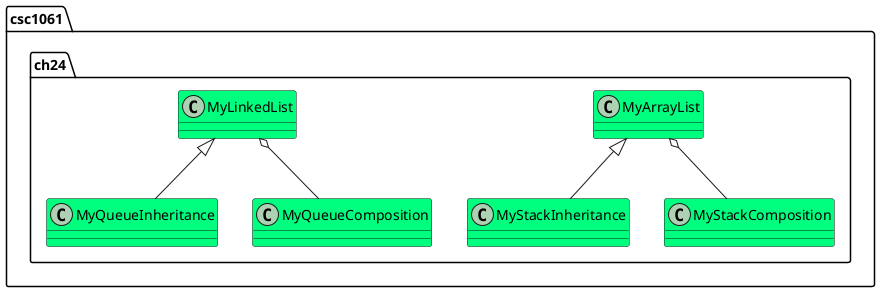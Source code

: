 @startuml


class csc1061.ch24.MyArrayList #SpringGreen
class csc1061.ch24.MyLinkedList #SpringGreen


class csc1061.ch24.MyStackInheritance #SpringGreen
class csc1061.ch24.MyQueueInheritance #SpringGreen
class csc1061.ch24.MyStackComposition #SpringGreen
class csc1061.ch24.MyQueueComposition #SpringGreen

csc1061.ch24.MyArrayList <|-- csc1061.ch24.MyStackInheritance
csc1061.ch24.MyLinkedList <|-- csc1061.ch24.MyQueueInheritance
csc1061.ch24.MyArrayList o-- csc1061.ch24.MyStackComposition
csc1061.ch24.MyLinkedList o-- csc1061.ch24.MyQueueComposition

@enduml